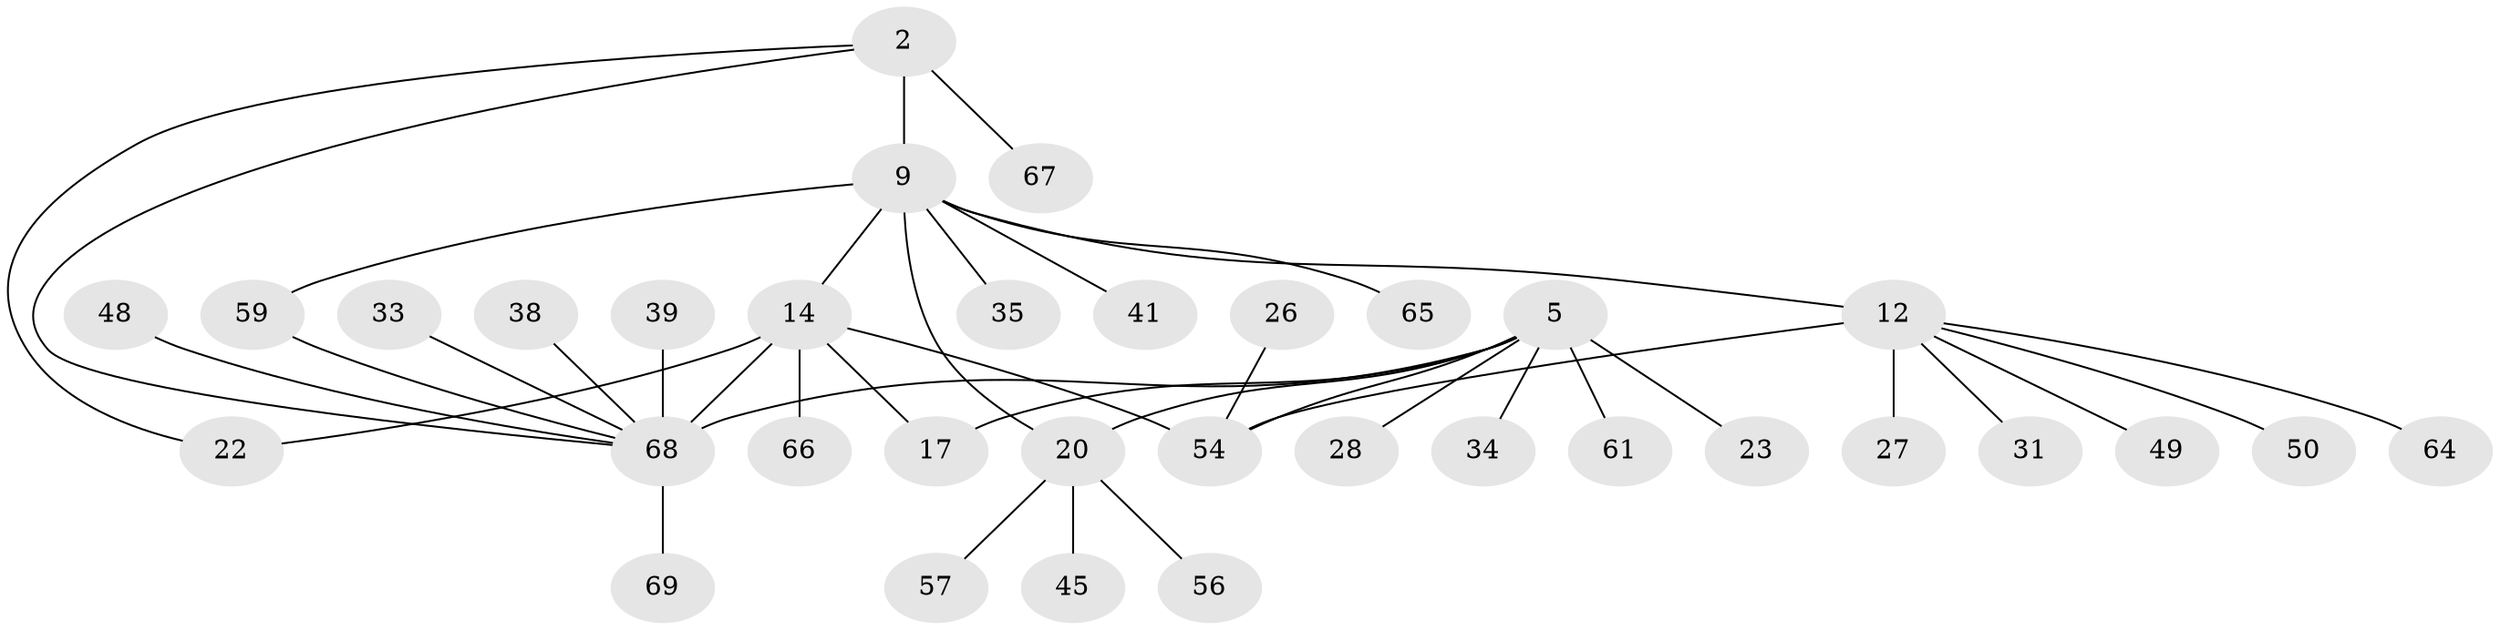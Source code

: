 // original degree distribution, {3: 0.14492753623188406, 4: 0.07246376811594203, 7: 0.043478260869565216, 11: 0.014492753623188406, 5: 0.014492753623188406, 6: 0.014492753623188406, 9: 0.014492753623188406, 8: 0.014492753623188406, 2: 0.17391304347826086, 1: 0.4927536231884058}
// Generated by graph-tools (version 1.1) at 2025/55/03/09/25 04:55:34]
// undirected, 34 vertices, 40 edges
graph export_dot {
graph [start="1"]
  node [color=gray90,style=filled];
  2 [super="+1"];
  5;
  9 [super="+3"];
  12;
  14;
  17;
  20 [super="+18+8"];
  22;
  23 [super="+21"];
  26;
  27;
  28;
  31;
  33;
  34 [super="+24"];
  35;
  38;
  39;
  41 [super="+30"];
  45;
  48;
  49;
  50;
  54 [super="+11"];
  56 [super="+51"];
  57 [super="+16+46"];
  59 [super="+36"];
  61 [super="+53"];
  64 [super="+40+43+55"];
  65 [super="+52+58+60"];
  66;
  67 [super="+32+37+47"];
  68 [super="+44+63+6+62"];
  69;
  2 -- 9 [weight=2];
  2 -- 22;
  2 -- 67;
  2 -- 68;
  5 -- 17;
  5 -- 28;
  5 -- 23;
  5 -- 34;
  5 -- 61;
  5 -- 20;
  5 -- 68 [weight=4];
  5 -- 54;
  9 -- 12 [weight=2];
  9 -- 14 [weight=2];
  9 -- 59;
  9 -- 35;
  9 -- 65;
  9 -- 41;
  9 -- 20 [weight=2];
  12 -- 27;
  12 -- 31;
  12 -- 49;
  12 -- 50;
  12 -- 64;
  12 -- 54 [weight=2];
  14 -- 17;
  14 -- 22;
  14 -- 66;
  14 -- 68 [weight=2];
  14 -- 54;
  20 -- 56;
  20 -- 45;
  20 -- 57;
  26 -- 54;
  33 -- 68;
  38 -- 68;
  39 -- 68;
  48 -- 68;
  59 -- 68;
  68 -- 69;
}
